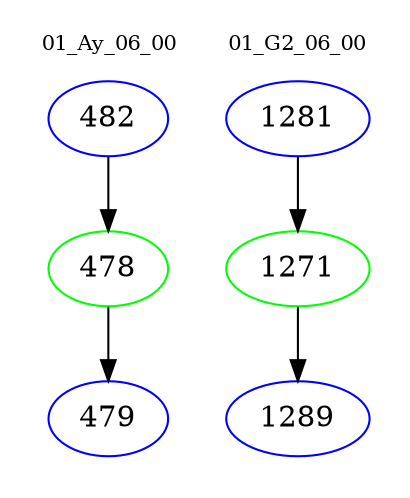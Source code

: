 digraph{
subgraph cluster_0 {
color = white
label = "01_Ay_06_00";
fontsize=10;
T0_482 [label="482", color="blue"]
T0_482 -> T0_478 [color="black"]
T0_478 [label="478", color="green"]
T0_478 -> T0_479 [color="black"]
T0_479 [label="479", color="blue"]
}
subgraph cluster_1 {
color = white
label = "01_G2_06_00";
fontsize=10;
T1_1281 [label="1281", color="blue"]
T1_1281 -> T1_1271 [color="black"]
T1_1271 [label="1271", color="green"]
T1_1271 -> T1_1289 [color="black"]
T1_1289 [label="1289", color="blue"]
}
}
